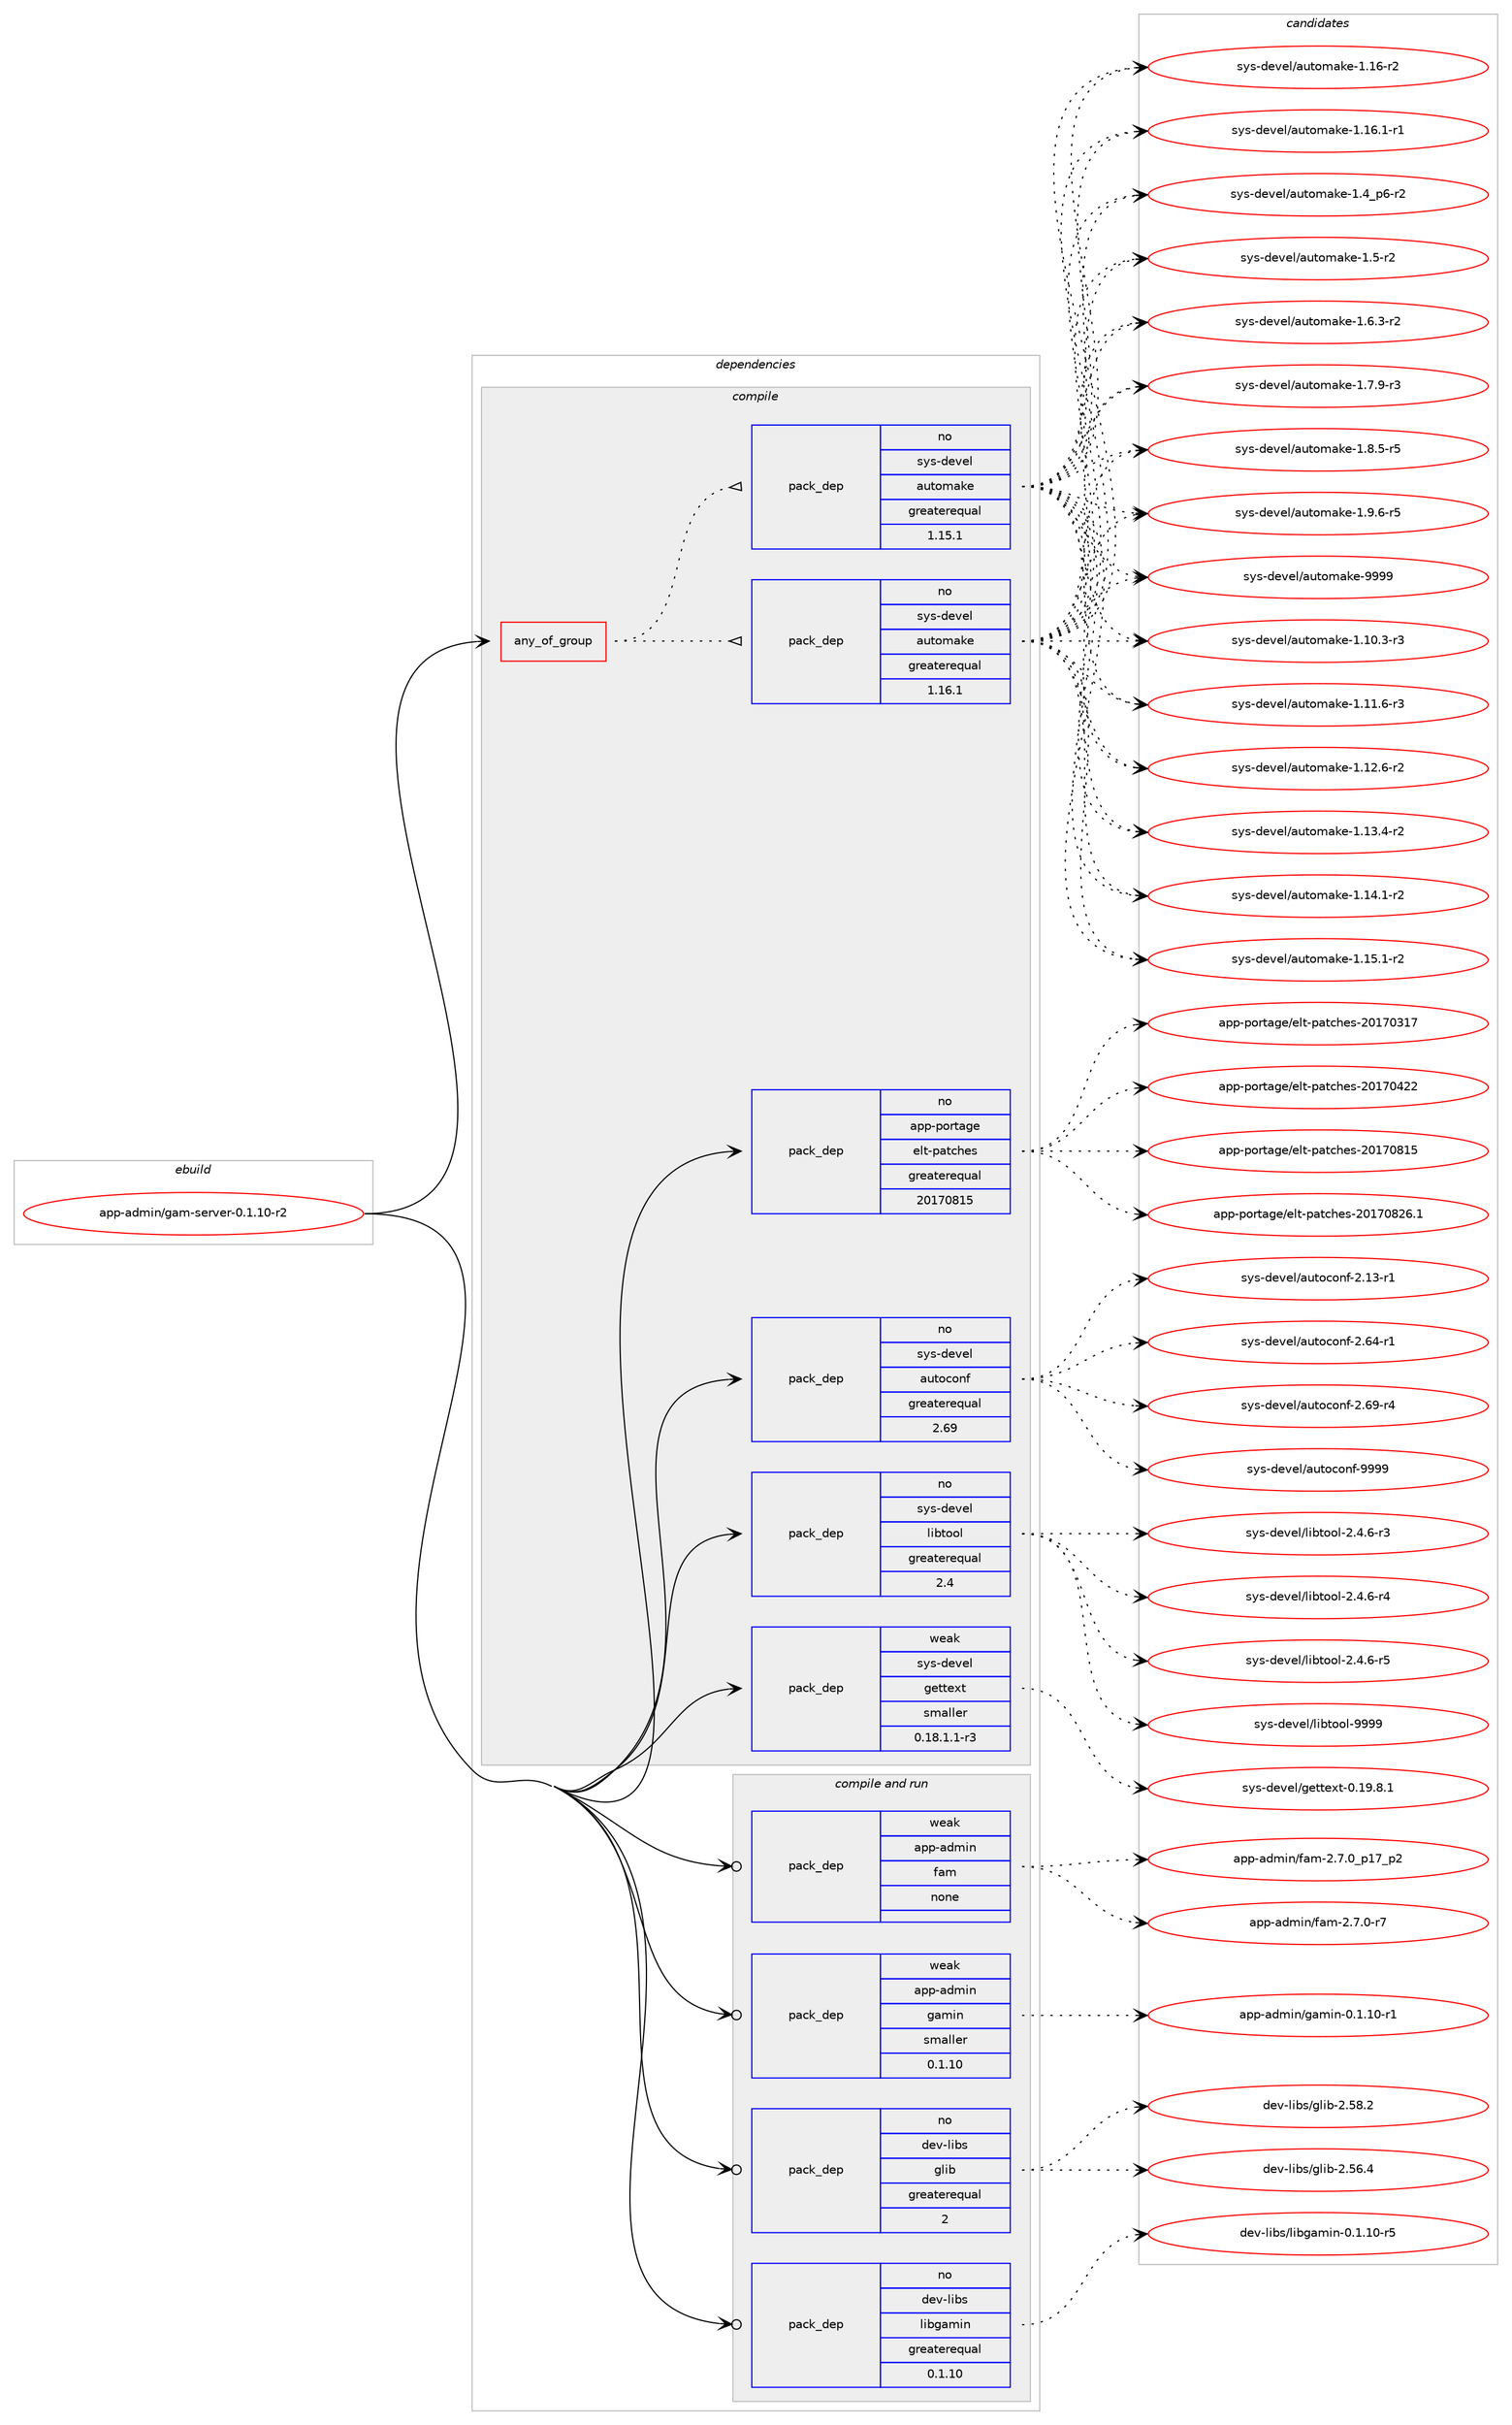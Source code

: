 digraph prolog {

# *************
# Graph options
# *************

newrank=true;
concentrate=true;
compound=true;
graph [rankdir=LR,fontname=Helvetica,fontsize=10,ranksep=1.5];#, ranksep=2.5, nodesep=0.2];
edge  [arrowhead=vee];
node  [fontname=Helvetica,fontsize=10];

# **********
# The ebuild
# **********

subgraph cluster_leftcol {
color=gray;
rank=same;
label=<<i>ebuild</i>>;
id [label="app-admin/gam-server-0.1.10-r2", color=red, width=4, href="../app-admin/gam-server-0.1.10-r2.svg"];
}

# ****************
# The dependencies
# ****************

subgraph cluster_midcol {
color=gray;
label=<<i>dependencies</i>>;
subgraph cluster_compile {
fillcolor="#eeeeee";
style=filled;
label=<<i>compile</i>>;
subgraph any21 {
dependency322 [label=<<TABLE BORDER="0" CELLBORDER="1" CELLSPACING="0" CELLPADDING="4"><TR><TD CELLPADDING="10">any_of_group</TD></TR></TABLE>>, shape=none, color=red];subgraph pack258 {
dependency323 [label=<<TABLE BORDER="0" CELLBORDER="1" CELLSPACING="0" CELLPADDING="4" WIDTH="220"><TR><TD ROWSPAN="6" CELLPADDING="30">pack_dep</TD></TR><TR><TD WIDTH="110">no</TD></TR><TR><TD>sys-devel</TD></TR><TR><TD>automake</TD></TR><TR><TD>greaterequal</TD></TR><TR><TD>1.16.1</TD></TR></TABLE>>, shape=none, color=blue];
}
dependency322:e -> dependency323:w [weight=20,style="dotted",arrowhead="oinv"];
subgraph pack259 {
dependency324 [label=<<TABLE BORDER="0" CELLBORDER="1" CELLSPACING="0" CELLPADDING="4" WIDTH="220"><TR><TD ROWSPAN="6" CELLPADDING="30">pack_dep</TD></TR><TR><TD WIDTH="110">no</TD></TR><TR><TD>sys-devel</TD></TR><TR><TD>automake</TD></TR><TR><TD>greaterequal</TD></TR><TR><TD>1.15.1</TD></TR></TABLE>>, shape=none, color=blue];
}
dependency322:e -> dependency324:w [weight=20,style="dotted",arrowhead="oinv"];
}
id:e -> dependency322:w [weight=20,style="solid",arrowhead="vee"];
subgraph pack260 {
dependency325 [label=<<TABLE BORDER="0" CELLBORDER="1" CELLSPACING="0" CELLPADDING="4" WIDTH="220"><TR><TD ROWSPAN="6" CELLPADDING="30">pack_dep</TD></TR><TR><TD WIDTH="110">no</TD></TR><TR><TD>app-portage</TD></TR><TR><TD>elt-patches</TD></TR><TR><TD>greaterequal</TD></TR><TR><TD>20170815</TD></TR></TABLE>>, shape=none, color=blue];
}
id:e -> dependency325:w [weight=20,style="solid",arrowhead="vee"];
subgraph pack261 {
dependency326 [label=<<TABLE BORDER="0" CELLBORDER="1" CELLSPACING="0" CELLPADDING="4" WIDTH="220"><TR><TD ROWSPAN="6" CELLPADDING="30">pack_dep</TD></TR><TR><TD WIDTH="110">no</TD></TR><TR><TD>sys-devel</TD></TR><TR><TD>autoconf</TD></TR><TR><TD>greaterequal</TD></TR><TR><TD>2.69</TD></TR></TABLE>>, shape=none, color=blue];
}
id:e -> dependency326:w [weight=20,style="solid",arrowhead="vee"];
subgraph pack262 {
dependency327 [label=<<TABLE BORDER="0" CELLBORDER="1" CELLSPACING="0" CELLPADDING="4" WIDTH="220"><TR><TD ROWSPAN="6" CELLPADDING="30">pack_dep</TD></TR><TR><TD WIDTH="110">no</TD></TR><TR><TD>sys-devel</TD></TR><TR><TD>libtool</TD></TR><TR><TD>greaterequal</TD></TR><TR><TD>2.4</TD></TR></TABLE>>, shape=none, color=blue];
}
id:e -> dependency327:w [weight=20,style="solid",arrowhead="vee"];
subgraph pack263 {
dependency328 [label=<<TABLE BORDER="0" CELLBORDER="1" CELLSPACING="0" CELLPADDING="4" WIDTH="220"><TR><TD ROWSPAN="6" CELLPADDING="30">pack_dep</TD></TR><TR><TD WIDTH="110">weak</TD></TR><TR><TD>sys-devel</TD></TR><TR><TD>gettext</TD></TR><TR><TD>smaller</TD></TR><TR><TD>0.18.1.1-r3</TD></TR></TABLE>>, shape=none, color=blue];
}
id:e -> dependency328:w [weight=20,style="solid",arrowhead="vee"];
}
subgraph cluster_compileandrun {
fillcolor="#eeeeee";
style=filled;
label=<<i>compile and run</i>>;
subgraph pack264 {
dependency329 [label=<<TABLE BORDER="0" CELLBORDER="1" CELLSPACING="0" CELLPADDING="4" WIDTH="220"><TR><TD ROWSPAN="6" CELLPADDING="30">pack_dep</TD></TR><TR><TD WIDTH="110">no</TD></TR><TR><TD>dev-libs</TD></TR><TR><TD>glib</TD></TR><TR><TD>greaterequal</TD></TR><TR><TD>2</TD></TR></TABLE>>, shape=none, color=blue];
}
id:e -> dependency329:w [weight=20,style="solid",arrowhead="odotvee"];
subgraph pack265 {
dependency330 [label=<<TABLE BORDER="0" CELLBORDER="1" CELLSPACING="0" CELLPADDING="4" WIDTH="220"><TR><TD ROWSPAN="6" CELLPADDING="30">pack_dep</TD></TR><TR><TD WIDTH="110">no</TD></TR><TR><TD>dev-libs</TD></TR><TR><TD>libgamin</TD></TR><TR><TD>greaterequal</TD></TR><TR><TD>0.1.10</TD></TR></TABLE>>, shape=none, color=blue];
}
id:e -> dependency330:w [weight=20,style="solid",arrowhead="odotvee"];
subgraph pack266 {
dependency331 [label=<<TABLE BORDER="0" CELLBORDER="1" CELLSPACING="0" CELLPADDING="4" WIDTH="220"><TR><TD ROWSPAN="6" CELLPADDING="30">pack_dep</TD></TR><TR><TD WIDTH="110">weak</TD></TR><TR><TD>app-admin</TD></TR><TR><TD>fam</TD></TR><TR><TD>none</TD></TR><TR><TD></TD></TR></TABLE>>, shape=none, color=blue];
}
id:e -> dependency331:w [weight=20,style="solid",arrowhead="odotvee"];
subgraph pack267 {
dependency332 [label=<<TABLE BORDER="0" CELLBORDER="1" CELLSPACING="0" CELLPADDING="4" WIDTH="220"><TR><TD ROWSPAN="6" CELLPADDING="30">pack_dep</TD></TR><TR><TD WIDTH="110">weak</TD></TR><TR><TD>app-admin</TD></TR><TR><TD>gamin</TD></TR><TR><TD>smaller</TD></TR><TR><TD>0.1.10</TD></TR></TABLE>>, shape=none, color=blue];
}
id:e -> dependency332:w [weight=20,style="solid",arrowhead="odotvee"];
}
subgraph cluster_run {
fillcolor="#eeeeee";
style=filled;
label=<<i>run</i>>;
}
}

# **************
# The candidates
# **************

subgraph cluster_choices {
rank=same;
color=gray;
label=<<i>candidates</i>>;

subgraph choice258 {
color=black;
nodesep=1;
choice11512111545100101118101108479711711611110997107101454946494846514511451 [label="sys-devel/automake-1.10.3-r3", color=red, width=4,href="../sys-devel/automake-1.10.3-r3.svg"];
choice11512111545100101118101108479711711611110997107101454946494946544511451 [label="sys-devel/automake-1.11.6-r3", color=red, width=4,href="../sys-devel/automake-1.11.6-r3.svg"];
choice11512111545100101118101108479711711611110997107101454946495046544511450 [label="sys-devel/automake-1.12.6-r2", color=red, width=4,href="../sys-devel/automake-1.12.6-r2.svg"];
choice11512111545100101118101108479711711611110997107101454946495146524511450 [label="sys-devel/automake-1.13.4-r2", color=red, width=4,href="../sys-devel/automake-1.13.4-r2.svg"];
choice11512111545100101118101108479711711611110997107101454946495246494511450 [label="sys-devel/automake-1.14.1-r2", color=red, width=4,href="../sys-devel/automake-1.14.1-r2.svg"];
choice11512111545100101118101108479711711611110997107101454946495346494511450 [label="sys-devel/automake-1.15.1-r2", color=red, width=4,href="../sys-devel/automake-1.15.1-r2.svg"];
choice1151211154510010111810110847971171161111099710710145494649544511450 [label="sys-devel/automake-1.16-r2", color=red, width=4,href="../sys-devel/automake-1.16-r2.svg"];
choice11512111545100101118101108479711711611110997107101454946495446494511449 [label="sys-devel/automake-1.16.1-r1", color=red, width=4,href="../sys-devel/automake-1.16.1-r1.svg"];
choice115121115451001011181011084797117116111109971071014549465295112544511450 [label="sys-devel/automake-1.4_p6-r2", color=red, width=4,href="../sys-devel/automake-1.4_p6-r2.svg"];
choice11512111545100101118101108479711711611110997107101454946534511450 [label="sys-devel/automake-1.5-r2", color=red, width=4,href="../sys-devel/automake-1.5-r2.svg"];
choice115121115451001011181011084797117116111109971071014549465446514511450 [label="sys-devel/automake-1.6.3-r2", color=red, width=4,href="../sys-devel/automake-1.6.3-r2.svg"];
choice115121115451001011181011084797117116111109971071014549465546574511451 [label="sys-devel/automake-1.7.9-r3", color=red, width=4,href="../sys-devel/automake-1.7.9-r3.svg"];
choice115121115451001011181011084797117116111109971071014549465646534511453 [label="sys-devel/automake-1.8.5-r5", color=red, width=4,href="../sys-devel/automake-1.8.5-r5.svg"];
choice115121115451001011181011084797117116111109971071014549465746544511453 [label="sys-devel/automake-1.9.6-r5", color=red, width=4,href="../sys-devel/automake-1.9.6-r5.svg"];
choice115121115451001011181011084797117116111109971071014557575757 [label="sys-devel/automake-9999", color=red, width=4,href="../sys-devel/automake-9999.svg"];
dependency323:e -> choice11512111545100101118101108479711711611110997107101454946494846514511451:w [style=dotted,weight="100"];
dependency323:e -> choice11512111545100101118101108479711711611110997107101454946494946544511451:w [style=dotted,weight="100"];
dependency323:e -> choice11512111545100101118101108479711711611110997107101454946495046544511450:w [style=dotted,weight="100"];
dependency323:e -> choice11512111545100101118101108479711711611110997107101454946495146524511450:w [style=dotted,weight="100"];
dependency323:e -> choice11512111545100101118101108479711711611110997107101454946495246494511450:w [style=dotted,weight="100"];
dependency323:e -> choice11512111545100101118101108479711711611110997107101454946495346494511450:w [style=dotted,weight="100"];
dependency323:e -> choice1151211154510010111810110847971171161111099710710145494649544511450:w [style=dotted,weight="100"];
dependency323:e -> choice11512111545100101118101108479711711611110997107101454946495446494511449:w [style=dotted,weight="100"];
dependency323:e -> choice115121115451001011181011084797117116111109971071014549465295112544511450:w [style=dotted,weight="100"];
dependency323:e -> choice11512111545100101118101108479711711611110997107101454946534511450:w [style=dotted,weight="100"];
dependency323:e -> choice115121115451001011181011084797117116111109971071014549465446514511450:w [style=dotted,weight="100"];
dependency323:e -> choice115121115451001011181011084797117116111109971071014549465546574511451:w [style=dotted,weight="100"];
dependency323:e -> choice115121115451001011181011084797117116111109971071014549465646534511453:w [style=dotted,weight="100"];
dependency323:e -> choice115121115451001011181011084797117116111109971071014549465746544511453:w [style=dotted,weight="100"];
dependency323:e -> choice115121115451001011181011084797117116111109971071014557575757:w [style=dotted,weight="100"];
}
subgraph choice259 {
color=black;
nodesep=1;
choice11512111545100101118101108479711711611110997107101454946494846514511451 [label="sys-devel/automake-1.10.3-r3", color=red, width=4,href="../sys-devel/automake-1.10.3-r3.svg"];
choice11512111545100101118101108479711711611110997107101454946494946544511451 [label="sys-devel/automake-1.11.6-r3", color=red, width=4,href="../sys-devel/automake-1.11.6-r3.svg"];
choice11512111545100101118101108479711711611110997107101454946495046544511450 [label="sys-devel/automake-1.12.6-r2", color=red, width=4,href="../sys-devel/automake-1.12.6-r2.svg"];
choice11512111545100101118101108479711711611110997107101454946495146524511450 [label="sys-devel/automake-1.13.4-r2", color=red, width=4,href="../sys-devel/automake-1.13.4-r2.svg"];
choice11512111545100101118101108479711711611110997107101454946495246494511450 [label="sys-devel/automake-1.14.1-r2", color=red, width=4,href="../sys-devel/automake-1.14.1-r2.svg"];
choice11512111545100101118101108479711711611110997107101454946495346494511450 [label="sys-devel/automake-1.15.1-r2", color=red, width=4,href="../sys-devel/automake-1.15.1-r2.svg"];
choice1151211154510010111810110847971171161111099710710145494649544511450 [label="sys-devel/automake-1.16-r2", color=red, width=4,href="../sys-devel/automake-1.16-r2.svg"];
choice11512111545100101118101108479711711611110997107101454946495446494511449 [label="sys-devel/automake-1.16.1-r1", color=red, width=4,href="../sys-devel/automake-1.16.1-r1.svg"];
choice115121115451001011181011084797117116111109971071014549465295112544511450 [label="sys-devel/automake-1.4_p6-r2", color=red, width=4,href="../sys-devel/automake-1.4_p6-r2.svg"];
choice11512111545100101118101108479711711611110997107101454946534511450 [label="sys-devel/automake-1.5-r2", color=red, width=4,href="../sys-devel/automake-1.5-r2.svg"];
choice115121115451001011181011084797117116111109971071014549465446514511450 [label="sys-devel/automake-1.6.3-r2", color=red, width=4,href="../sys-devel/automake-1.6.3-r2.svg"];
choice115121115451001011181011084797117116111109971071014549465546574511451 [label="sys-devel/automake-1.7.9-r3", color=red, width=4,href="../sys-devel/automake-1.7.9-r3.svg"];
choice115121115451001011181011084797117116111109971071014549465646534511453 [label="sys-devel/automake-1.8.5-r5", color=red, width=4,href="../sys-devel/automake-1.8.5-r5.svg"];
choice115121115451001011181011084797117116111109971071014549465746544511453 [label="sys-devel/automake-1.9.6-r5", color=red, width=4,href="../sys-devel/automake-1.9.6-r5.svg"];
choice115121115451001011181011084797117116111109971071014557575757 [label="sys-devel/automake-9999", color=red, width=4,href="../sys-devel/automake-9999.svg"];
dependency324:e -> choice11512111545100101118101108479711711611110997107101454946494846514511451:w [style=dotted,weight="100"];
dependency324:e -> choice11512111545100101118101108479711711611110997107101454946494946544511451:w [style=dotted,weight="100"];
dependency324:e -> choice11512111545100101118101108479711711611110997107101454946495046544511450:w [style=dotted,weight="100"];
dependency324:e -> choice11512111545100101118101108479711711611110997107101454946495146524511450:w [style=dotted,weight="100"];
dependency324:e -> choice11512111545100101118101108479711711611110997107101454946495246494511450:w [style=dotted,weight="100"];
dependency324:e -> choice11512111545100101118101108479711711611110997107101454946495346494511450:w [style=dotted,weight="100"];
dependency324:e -> choice1151211154510010111810110847971171161111099710710145494649544511450:w [style=dotted,weight="100"];
dependency324:e -> choice11512111545100101118101108479711711611110997107101454946495446494511449:w [style=dotted,weight="100"];
dependency324:e -> choice115121115451001011181011084797117116111109971071014549465295112544511450:w [style=dotted,weight="100"];
dependency324:e -> choice11512111545100101118101108479711711611110997107101454946534511450:w [style=dotted,weight="100"];
dependency324:e -> choice115121115451001011181011084797117116111109971071014549465446514511450:w [style=dotted,weight="100"];
dependency324:e -> choice115121115451001011181011084797117116111109971071014549465546574511451:w [style=dotted,weight="100"];
dependency324:e -> choice115121115451001011181011084797117116111109971071014549465646534511453:w [style=dotted,weight="100"];
dependency324:e -> choice115121115451001011181011084797117116111109971071014549465746544511453:w [style=dotted,weight="100"];
dependency324:e -> choice115121115451001011181011084797117116111109971071014557575757:w [style=dotted,weight="100"];
}
subgraph choice260 {
color=black;
nodesep=1;
choice97112112451121111141169710310147101108116451129711699104101115455048495548514955 [label="app-portage/elt-patches-20170317", color=red, width=4,href="../app-portage/elt-patches-20170317.svg"];
choice97112112451121111141169710310147101108116451129711699104101115455048495548525050 [label="app-portage/elt-patches-20170422", color=red, width=4,href="../app-portage/elt-patches-20170422.svg"];
choice97112112451121111141169710310147101108116451129711699104101115455048495548564953 [label="app-portage/elt-patches-20170815", color=red, width=4,href="../app-portage/elt-patches-20170815.svg"];
choice971121124511211111411697103101471011081164511297116991041011154550484955485650544649 [label="app-portage/elt-patches-20170826.1", color=red, width=4,href="../app-portage/elt-patches-20170826.1.svg"];
dependency325:e -> choice97112112451121111141169710310147101108116451129711699104101115455048495548514955:w [style=dotted,weight="100"];
dependency325:e -> choice97112112451121111141169710310147101108116451129711699104101115455048495548525050:w [style=dotted,weight="100"];
dependency325:e -> choice97112112451121111141169710310147101108116451129711699104101115455048495548564953:w [style=dotted,weight="100"];
dependency325:e -> choice971121124511211111411697103101471011081164511297116991041011154550484955485650544649:w [style=dotted,weight="100"];
}
subgraph choice261 {
color=black;
nodesep=1;
choice1151211154510010111810110847971171161119911111010245504649514511449 [label="sys-devel/autoconf-2.13-r1", color=red, width=4,href="../sys-devel/autoconf-2.13-r1.svg"];
choice1151211154510010111810110847971171161119911111010245504654524511449 [label="sys-devel/autoconf-2.64-r1", color=red, width=4,href="../sys-devel/autoconf-2.64-r1.svg"];
choice1151211154510010111810110847971171161119911111010245504654574511452 [label="sys-devel/autoconf-2.69-r4", color=red, width=4,href="../sys-devel/autoconf-2.69-r4.svg"];
choice115121115451001011181011084797117116111991111101024557575757 [label="sys-devel/autoconf-9999", color=red, width=4,href="../sys-devel/autoconf-9999.svg"];
dependency326:e -> choice1151211154510010111810110847971171161119911111010245504649514511449:w [style=dotted,weight="100"];
dependency326:e -> choice1151211154510010111810110847971171161119911111010245504654524511449:w [style=dotted,weight="100"];
dependency326:e -> choice1151211154510010111810110847971171161119911111010245504654574511452:w [style=dotted,weight="100"];
dependency326:e -> choice115121115451001011181011084797117116111991111101024557575757:w [style=dotted,weight="100"];
}
subgraph choice262 {
color=black;
nodesep=1;
choice1151211154510010111810110847108105981161111111084550465246544511451 [label="sys-devel/libtool-2.4.6-r3", color=red, width=4,href="../sys-devel/libtool-2.4.6-r3.svg"];
choice1151211154510010111810110847108105981161111111084550465246544511452 [label="sys-devel/libtool-2.4.6-r4", color=red, width=4,href="../sys-devel/libtool-2.4.6-r4.svg"];
choice1151211154510010111810110847108105981161111111084550465246544511453 [label="sys-devel/libtool-2.4.6-r5", color=red, width=4,href="../sys-devel/libtool-2.4.6-r5.svg"];
choice1151211154510010111810110847108105981161111111084557575757 [label="sys-devel/libtool-9999", color=red, width=4,href="../sys-devel/libtool-9999.svg"];
dependency327:e -> choice1151211154510010111810110847108105981161111111084550465246544511451:w [style=dotted,weight="100"];
dependency327:e -> choice1151211154510010111810110847108105981161111111084550465246544511452:w [style=dotted,weight="100"];
dependency327:e -> choice1151211154510010111810110847108105981161111111084550465246544511453:w [style=dotted,weight="100"];
dependency327:e -> choice1151211154510010111810110847108105981161111111084557575757:w [style=dotted,weight="100"];
}
subgraph choice263 {
color=black;
nodesep=1;
choice1151211154510010111810110847103101116116101120116454846495746564649 [label="sys-devel/gettext-0.19.8.1", color=red, width=4,href="../sys-devel/gettext-0.19.8.1.svg"];
dependency328:e -> choice1151211154510010111810110847103101116116101120116454846495746564649:w [style=dotted,weight="100"];
}
subgraph choice264 {
color=black;
nodesep=1;
choice1001011184510810598115471031081059845504653544652 [label="dev-libs/glib-2.56.4", color=red, width=4,href="../dev-libs/glib-2.56.4.svg"];
choice1001011184510810598115471031081059845504653564650 [label="dev-libs/glib-2.58.2", color=red, width=4,href="../dev-libs/glib-2.58.2.svg"];
dependency329:e -> choice1001011184510810598115471031081059845504653544652:w [style=dotted,weight="100"];
dependency329:e -> choice1001011184510810598115471031081059845504653564650:w [style=dotted,weight="100"];
}
subgraph choice265 {
color=black;
nodesep=1;
choice1001011184510810598115471081059810397109105110454846494649484511453 [label="dev-libs/libgamin-0.1.10-r5", color=red, width=4,href="../dev-libs/libgamin-0.1.10-r5.svg"];
dependency330:e -> choice1001011184510810598115471081059810397109105110454846494649484511453:w [style=dotted,weight="100"];
}
subgraph choice266 {
color=black;
nodesep=1;
choice97112112459710010910511047102971094550465546484511455 [label="app-admin/fam-2.7.0-r7", color=red, width=4,href="../app-admin/fam-2.7.0-r7.svg"];
choice97112112459710010910511047102971094550465546489511249559511250 [label="app-admin/fam-2.7.0_p17_p2", color=red, width=4,href="../app-admin/fam-2.7.0_p17_p2.svg"];
dependency331:e -> choice97112112459710010910511047102971094550465546484511455:w [style=dotted,weight="100"];
dependency331:e -> choice97112112459710010910511047102971094550465546489511249559511250:w [style=dotted,weight="100"];
}
subgraph choice267 {
color=black;
nodesep=1;
choice9711211245971001091051104710397109105110454846494649484511449 [label="app-admin/gamin-0.1.10-r1", color=red, width=4,href="../app-admin/gamin-0.1.10-r1.svg"];
dependency332:e -> choice9711211245971001091051104710397109105110454846494649484511449:w [style=dotted,weight="100"];
}
}

}
